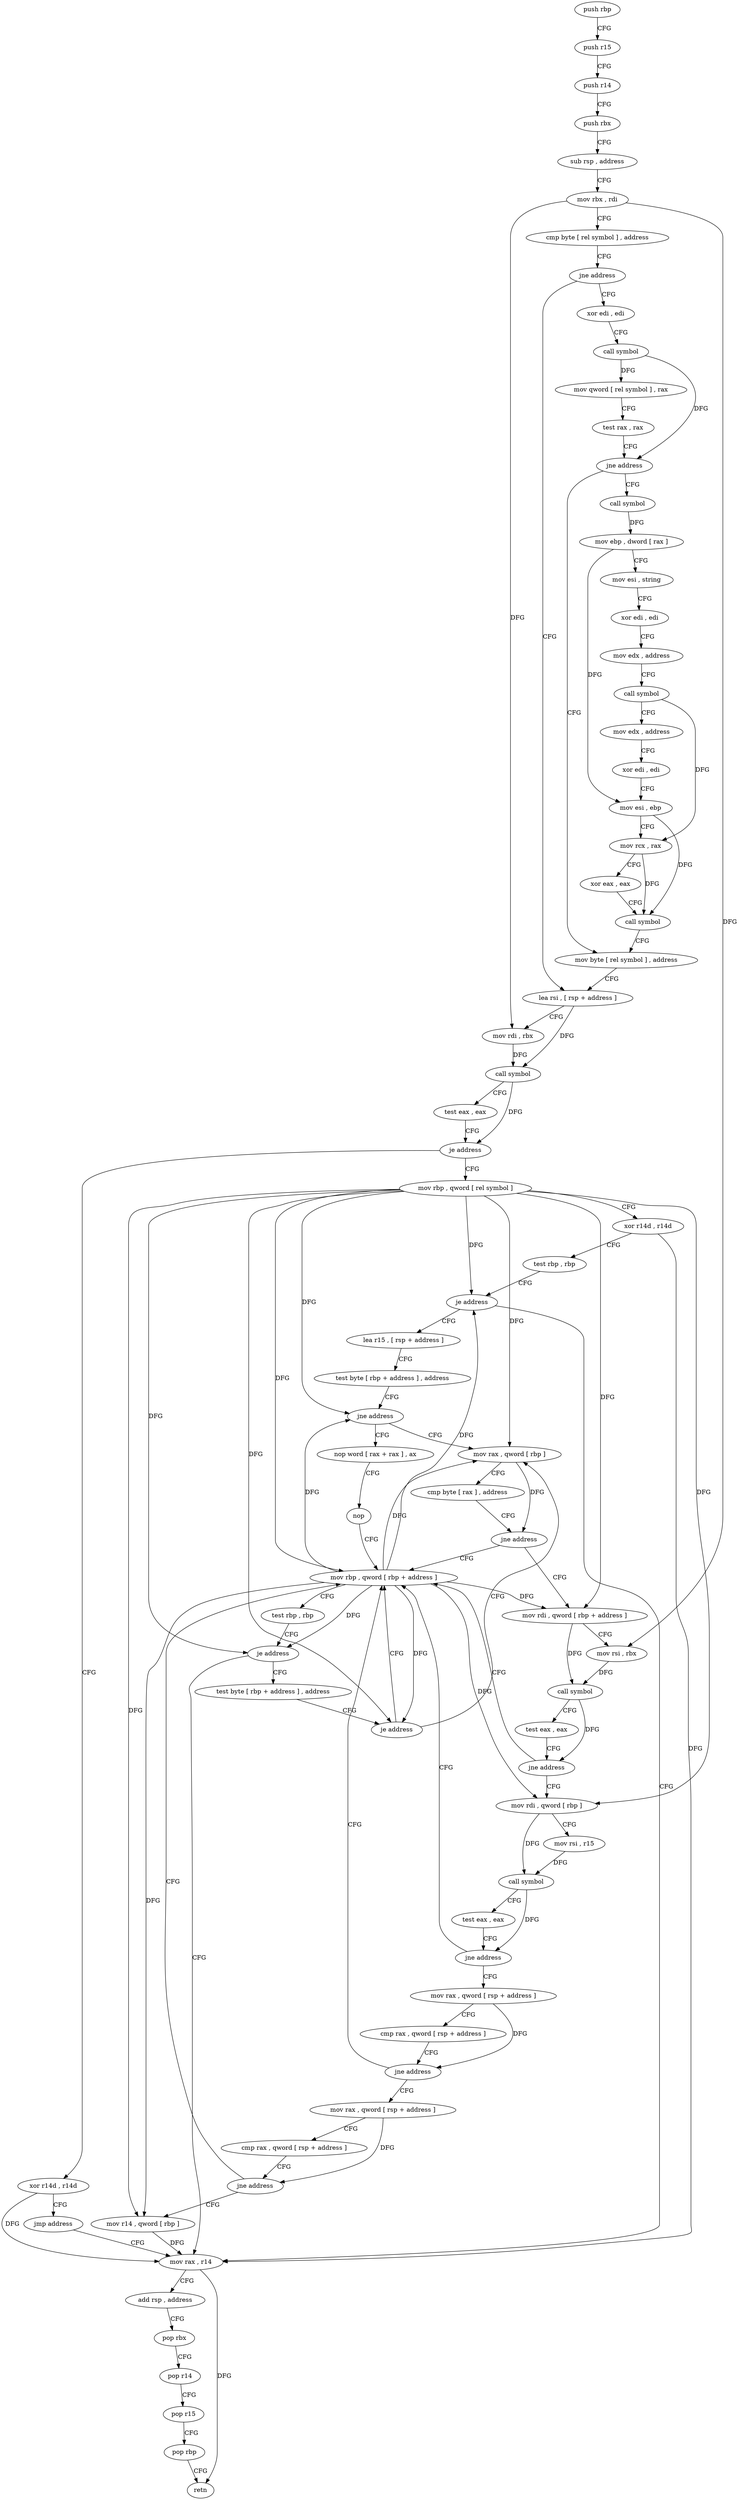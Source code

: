 digraph "func" {
"4209984" [label = "push rbp" ]
"4209985" [label = "push r15" ]
"4209987" [label = "push r14" ]
"4209989" [label = "push rbx" ]
"4209990" [label = "sub rsp , address" ]
"4209997" [label = "mov rbx , rdi" ]
"4210000" [label = "cmp byte [ rel symbol ] , address" ]
"4210007" [label = "jne address" ]
"4210078" [label = "lea rsi , [ rsp + address ]" ]
"4210009" [label = "xor edi , edi" ]
"4210086" [label = "mov rdi , rbx" ]
"4210089" [label = "call symbol" ]
"4210094" [label = "test eax , eax" ]
"4210096" [label = "je address" ]
"4210106" [label = "mov rbp , qword [ rel symbol ]" ]
"4210098" [label = "xor r14d , r14d" ]
"4210011" [label = "call symbol" ]
"4210016" [label = "mov qword [ rel symbol ] , rax" ]
"4210023" [label = "test rax , rax" ]
"4210026" [label = "jne address" ]
"4210071" [label = "mov byte [ rel symbol ] , address" ]
"4210028" [label = "call symbol" ]
"4210113" [label = "xor r14d , r14d" ]
"4210116" [label = "test rbp , rbp" ]
"4210119" [label = "je address" ]
"4210234" [label = "mov rax , r14" ]
"4210121" [label = "lea r15 , [ rsp + address ]" ]
"4210101" [label = "jmp address" ]
"4210033" [label = "mov ebp , dword [ rax ]" ]
"4210035" [label = "mov esi , string" ]
"4210040" [label = "xor edi , edi" ]
"4210042" [label = "mov edx , address" ]
"4210047" [label = "call symbol" ]
"4210052" [label = "mov edx , address" ]
"4210057" [label = "xor edi , edi" ]
"4210059" [label = "mov esi , ebp" ]
"4210061" [label = "mov rcx , rax" ]
"4210064" [label = "xor eax , eax" ]
"4210066" [label = "call symbol" ]
"4210237" [label = "add rsp , address" ]
"4210244" [label = "pop rbx" ]
"4210245" [label = "pop r14" ]
"4210247" [label = "pop r15" ]
"4210249" [label = "pop rbp" ]
"4210250" [label = "retn" ]
"4210126" [label = "test byte [ rbp + address ] , address" ]
"4210130" [label = "jne address" ]
"4210159" [label = "mov rax , qword [ rbp ]" ]
"4210132" [label = "nop word [ rax + rax ] , ax" ]
"4210163" [label = "cmp byte [ rax ] , address" ]
"4210166" [label = "jne address" ]
"4210144" [label = "mov rbp , qword [ rbp + address ]" ]
"4210168" [label = "mov rdi , qword [ rbp + address ]" ]
"4210142" [label = "nop" ]
"4210148" [label = "test rbp , rbp" ]
"4210151" [label = "je address" ]
"4210153" [label = "test byte [ rbp + address ] , address" ]
"4210172" [label = "mov rsi , rbx" ]
"4210175" [label = "call symbol" ]
"4210180" [label = "test eax , eax" ]
"4210182" [label = "jne address" ]
"4210184" [label = "mov rdi , qword [ rbp ]" ]
"4210157" [label = "je address" ]
"4210188" [label = "mov rsi , r15" ]
"4210191" [label = "call symbol" ]
"4210196" [label = "test eax , eax" ]
"4210198" [label = "jne address" ]
"4210200" [label = "mov rax , qword [ rsp + address ]" ]
"4210208" [label = "cmp rax , qword [ rsp + address ]" ]
"4210213" [label = "jne address" ]
"4210215" [label = "mov rax , qword [ rsp + address ]" ]
"4210223" [label = "cmp rax , qword [ rsp + address ]" ]
"4210228" [label = "jne address" ]
"4210230" [label = "mov r14 , qword [ rbp ]" ]
"4209984" -> "4209985" [ label = "CFG" ]
"4209985" -> "4209987" [ label = "CFG" ]
"4209987" -> "4209989" [ label = "CFG" ]
"4209989" -> "4209990" [ label = "CFG" ]
"4209990" -> "4209997" [ label = "CFG" ]
"4209997" -> "4210000" [ label = "CFG" ]
"4209997" -> "4210086" [ label = "DFG" ]
"4209997" -> "4210172" [ label = "DFG" ]
"4210000" -> "4210007" [ label = "CFG" ]
"4210007" -> "4210078" [ label = "CFG" ]
"4210007" -> "4210009" [ label = "CFG" ]
"4210078" -> "4210086" [ label = "CFG" ]
"4210078" -> "4210089" [ label = "DFG" ]
"4210009" -> "4210011" [ label = "CFG" ]
"4210086" -> "4210089" [ label = "DFG" ]
"4210089" -> "4210094" [ label = "CFG" ]
"4210089" -> "4210096" [ label = "DFG" ]
"4210094" -> "4210096" [ label = "CFG" ]
"4210096" -> "4210106" [ label = "CFG" ]
"4210096" -> "4210098" [ label = "CFG" ]
"4210106" -> "4210113" [ label = "CFG" ]
"4210106" -> "4210119" [ label = "DFG" ]
"4210106" -> "4210130" [ label = "DFG" ]
"4210106" -> "4210159" [ label = "DFG" ]
"4210106" -> "4210144" [ label = "DFG" ]
"4210106" -> "4210151" [ label = "DFG" ]
"4210106" -> "4210168" [ label = "DFG" ]
"4210106" -> "4210157" [ label = "DFG" ]
"4210106" -> "4210184" [ label = "DFG" ]
"4210106" -> "4210230" [ label = "DFG" ]
"4210098" -> "4210101" [ label = "CFG" ]
"4210098" -> "4210234" [ label = "DFG" ]
"4210011" -> "4210016" [ label = "DFG" ]
"4210011" -> "4210026" [ label = "DFG" ]
"4210016" -> "4210023" [ label = "CFG" ]
"4210023" -> "4210026" [ label = "CFG" ]
"4210026" -> "4210071" [ label = "CFG" ]
"4210026" -> "4210028" [ label = "CFG" ]
"4210071" -> "4210078" [ label = "CFG" ]
"4210028" -> "4210033" [ label = "DFG" ]
"4210113" -> "4210116" [ label = "CFG" ]
"4210113" -> "4210234" [ label = "DFG" ]
"4210116" -> "4210119" [ label = "CFG" ]
"4210119" -> "4210234" [ label = "CFG" ]
"4210119" -> "4210121" [ label = "CFG" ]
"4210234" -> "4210237" [ label = "CFG" ]
"4210234" -> "4210250" [ label = "DFG" ]
"4210121" -> "4210126" [ label = "CFG" ]
"4210101" -> "4210234" [ label = "CFG" ]
"4210033" -> "4210035" [ label = "CFG" ]
"4210033" -> "4210059" [ label = "DFG" ]
"4210035" -> "4210040" [ label = "CFG" ]
"4210040" -> "4210042" [ label = "CFG" ]
"4210042" -> "4210047" [ label = "CFG" ]
"4210047" -> "4210052" [ label = "CFG" ]
"4210047" -> "4210061" [ label = "DFG" ]
"4210052" -> "4210057" [ label = "CFG" ]
"4210057" -> "4210059" [ label = "CFG" ]
"4210059" -> "4210061" [ label = "CFG" ]
"4210059" -> "4210066" [ label = "DFG" ]
"4210061" -> "4210064" [ label = "CFG" ]
"4210061" -> "4210066" [ label = "DFG" ]
"4210064" -> "4210066" [ label = "CFG" ]
"4210066" -> "4210071" [ label = "CFG" ]
"4210237" -> "4210244" [ label = "CFG" ]
"4210244" -> "4210245" [ label = "CFG" ]
"4210245" -> "4210247" [ label = "CFG" ]
"4210247" -> "4210249" [ label = "CFG" ]
"4210249" -> "4210250" [ label = "CFG" ]
"4210126" -> "4210130" [ label = "CFG" ]
"4210130" -> "4210159" [ label = "CFG" ]
"4210130" -> "4210132" [ label = "CFG" ]
"4210159" -> "4210163" [ label = "CFG" ]
"4210159" -> "4210166" [ label = "DFG" ]
"4210132" -> "4210142" [ label = "CFG" ]
"4210163" -> "4210166" [ label = "CFG" ]
"4210166" -> "4210144" [ label = "CFG" ]
"4210166" -> "4210168" [ label = "CFG" ]
"4210144" -> "4210148" [ label = "CFG" ]
"4210144" -> "4210119" [ label = "DFG" ]
"4210144" -> "4210130" [ label = "DFG" ]
"4210144" -> "4210159" [ label = "DFG" ]
"4210144" -> "4210151" [ label = "DFG" ]
"4210144" -> "4210168" [ label = "DFG" ]
"4210144" -> "4210157" [ label = "DFG" ]
"4210144" -> "4210184" [ label = "DFG" ]
"4210144" -> "4210230" [ label = "DFG" ]
"4210168" -> "4210172" [ label = "CFG" ]
"4210168" -> "4210175" [ label = "DFG" ]
"4210142" -> "4210144" [ label = "CFG" ]
"4210148" -> "4210151" [ label = "CFG" ]
"4210151" -> "4210234" [ label = "CFG" ]
"4210151" -> "4210153" [ label = "CFG" ]
"4210153" -> "4210157" [ label = "CFG" ]
"4210172" -> "4210175" [ label = "DFG" ]
"4210175" -> "4210180" [ label = "CFG" ]
"4210175" -> "4210182" [ label = "DFG" ]
"4210180" -> "4210182" [ label = "CFG" ]
"4210182" -> "4210144" [ label = "CFG" ]
"4210182" -> "4210184" [ label = "CFG" ]
"4210184" -> "4210188" [ label = "CFG" ]
"4210184" -> "4210191" [ label = "DFG" ]
"4210157" -> "4210144" [ label = "CFG" ]
"4210157" -> "4210159" [ label = "CFG" ]
"4210188" -> "4210191" [ label = "DFG" ]
"4210191" -> "4210196" [ label = "CFG" ]
"4210191" -> "4210198" [ label = "DFG" ]
"4210196" -> "4210198" [ label = "CFG" ]
"4210198" -> "4210144" [ label = "CFG" ]
"4210198" -> "4210200" [ label = "CFG" ]
"4210200" -> "4210208" [ label = "CFG" ]
"4210200" -> "4210213" [ label = "DFG" ]
"4210208" -> "4210213" [ label = "CFG" ]
"4210213" -> "4210144" [ label = "CFG" ]
"4210213" -> "4210215" [ label = "CFG" ]
"4210215" -> "4210223" [ label = "CFG" ]
"4210215" -> "4210228" [ label = "DFG" ]
"4210223" -> "4210228" [ label = "CFG" ]
"4210228" -> "4210144" [ label = "CFG" ]
"4210228" -> "4210230" [ label = "CFG" ]
"4210230" -> "4210234" [ label = "DFG" ]
}
